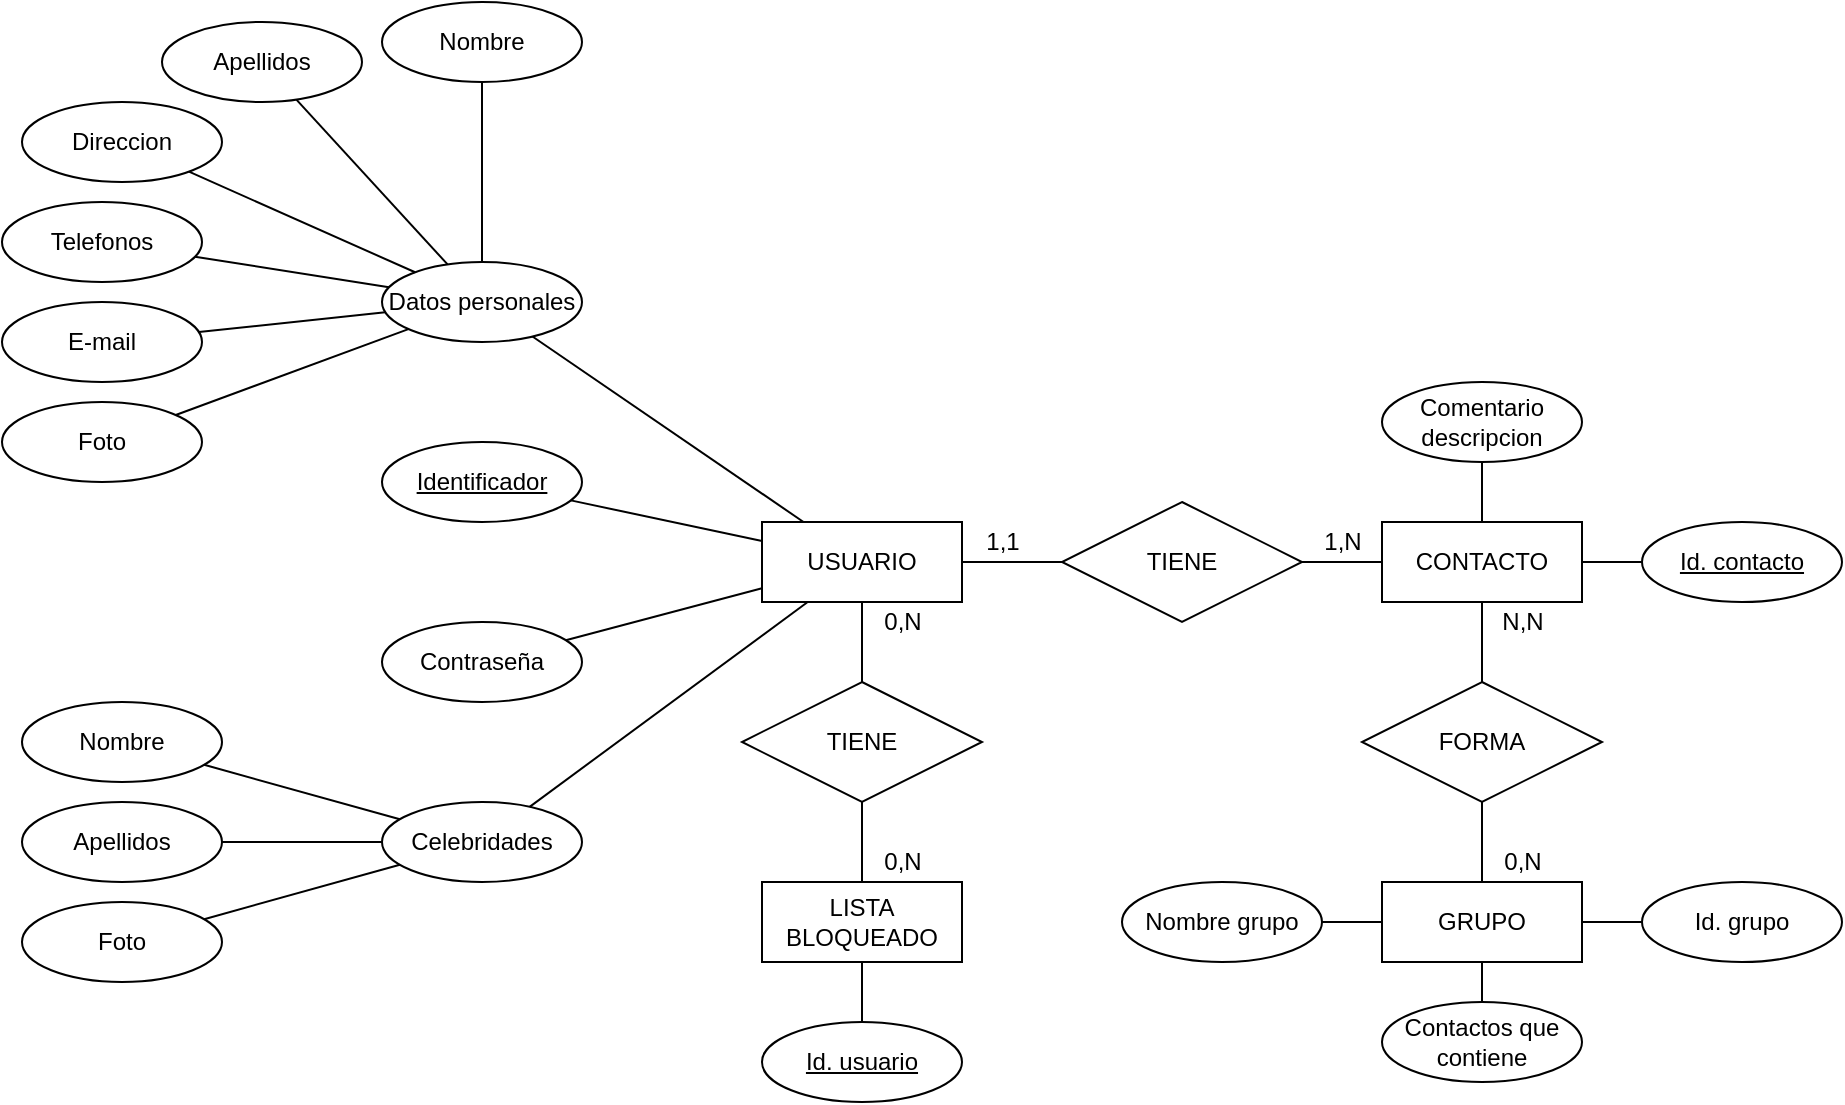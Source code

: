 <mxfile version="16.5.1" type="device"><diagram id="R2lEEEUBdFMjLlhIrx00" name="Page-1"><mxGraphModel dx="1108" dy="553" grid="1" gridSize="10" guides="1" tooltips="1" connect="1" arrows="1" fold="1" page="1" pageScale="1" pageWidth="850" pageHeight="1100" math="0" shadow="0" extFonts="Permanent Marker^https://fonts.googleapis.com/css?family=Permanent+Marker"><root><mxCell id="0"/><mxCell id="1" parent="0"/><mxCell id="73hKEzbIKcALPlw_lfDd-33" value="USUARIO" style="whiteSpace=wrap;html=1;align=center;" vertex="1" parent="1"><mxGeometry x="400" y="300" width="100" height="40" as="geometry"/></mxCell><mxCell id="73hKEzbIKcALPlw_lfDd-34" value="&lt;u&gt;Identificador&lt;/u&gt;" style="ellipse;whiteSpace=wrap;html=1;align=center;" vertex="1" parent="1"><mxGeometry x="210" y="260" width="100" height="40" as="geometry"/></mxCell><mxCell id="73hKEzbIKcALPlw_lfDd-35" value="Contraseña" style="ellipse;whiteSpace=wrap;html=1;align=center;" vertex="1" parent="1"><mxGeometry x="210" y="350" width="100" height="40" as="geometry"/></mxCell><mxCell id="73hKEzbIKcALPlw_lfDd-36" value="Datos personales" style="ellipse;whiteSpace=wrap;html=1;align=center;" vertex="1" parent="1"><mxGeometry x="210" y="170" width="100" height="40" as="geometry"/></mxCell><mxCell id="73hKEzbIKcALPlw_lfDd-37" value="Telefonos" style="ellipse;whiteSpace=wrap;html=1;align=center;" vertex="1" parent="1"><mxGeometry x="20" y="140" width="100" height="40" as="geometry"/></mxCell><mxCell id="73hKEzbIKcALPlw_lfDd-38" value="Direccion" style="ellipse;whiteSpace=wrap;html=1;align=center;" vertex="1" parent="1"><mxGeometry x="30" y="90" width="100" height="40" as="geometry"/></mxCell><mxCell id="73hKEzbIKcALPlw_lfDd-39" value="Apellidos" style="ellipse;whiteSpace=wrap;html=1;align=center;" vertex="1" parent="1"><mxGeometry x="100" y="50" width="100" height="40" as="geometry"/></mxCell><mxCell id="73hKEzbIKcALPlw_lfDd-40" value="Foto" style="ellipse;whiteSpace=wrap;html=1;align=center;" vertex="1" parent="1"><mxGeometry x="20" y="240" width="100" height="40" as="geometry"/></mxCell><mxCell id="73hKEzbIKcALPlw_lfDd-41" value="Nombre" style="ellipse;whiteSpace=wrap;html=1;align=center;" vertex="1" parent="1"><mxGeometry x="210" y="40" width="100" height="40" as="geometry"/></mxCell><mxCell id="73hKEzbIKcALPlw_lfDd-42" value="E-mail" style="ellipse;whiteSpace=wrap;html=1;align=center;" vertex="1" parent="1"><mxGeometry x="20" y="190" width="100" height="40" as="geometry"/></mxCell><mxCell id="73hKEzbIKcALPlw_lfDd-43" value="Celebridades" style="ellipse;whiteSpace=wrap;html=1;align=center;" vertex="1" parent="1"><mxGeometry x="210" y="440" width="100" height="40" as="geometry"/></mxCell><mxCell id="73hKEzbIKcALPlw_lfDd-44" value="Apellidos" style="ellipse;whiteSpace=wrap;html=1;align=center;" vertex="1" parent="1"><mxGeometry x="30" y="440" width="100" height="40" as="geometry"/></mxCell><mxCell id="73hKEzbIKcALPlw_lfDd-45" value="Foto" style="ellipse;whiteSpace=wrap;html=1;align=center;" vertex="1" parent="1"><mxGeometry x="30" y="490" width="100" height="40" as="geometry"/></mxCell><mxCell id="73hKEzbIKcALPlw_lfDd-46" value="Nombre" style="ellipse;whiteSpace=wrap;html=1;align=center;" vertex="1" parent="1"><mxGeometry x="30" y="390" width="100" height="40" as="geometry"/></mxCell><mxCell id="73hKEzbIKcALPlw_lfDd-47" value="" style="endArrow=none;html=1;rounded=0;" edge="1" parent="1" source="73hKEzbIKcALPlw_lfDd-41" target="73hKEzbIKcALPlw_lfDd-36"><mxGeometry relative="1" as="geometry"><mxPoint x="440" y="320" as="sourcePoint"/><mxPoint x="600" y="320" as="targetPoint"/></mxGeometry></mxCell><mxCell id="73hKEzbIKcALPlw_lfDd-51" value="" style="endArrow=none;html=1;rounded=0;" edge="1" parent="1" source="73hKEzbIKcALPlw_lfDd-39" target="73hKEzbIKcALPlw_lfDd-36"><mxGeometry relative="1" as="geometry"><mxPoint x="270" y="90" as="sourcePoint"/><mxPoint x="260" y="180" as="targetPoint"/></mxGeometry></mxCell><mxCell id="73hKEzbIKcALPlw_lfDd-52" value="" style="endArrow=none;html=1;rounded=0;" edge="1" parent="1" source="73hKEzbIKcALPlw_lfDd-38" target="73hKEzbIKcALPlw_lfDd-36"><mxGeometry relative="1" as="geometry"><mxPoint x="280" y="100" as="sourcePoint"/><mxPoint x="280" y="190" as="targetPoint"/></mxGeometry></mxCell><mxCell id="73hKEzbIKcALPlw_lfDd-53" value="" style="endArrow=none;html=1;rounded=0;" edge="1" parent="1" source="73hKEzbIKcALPlw_lfDd-37" target="73hKEzbIKcALPlw_lfDd-36"><mxGeometry relative="1" as="geometry"><mxPoint x="123.592" y="134.814" as="sourcePoint"/><mxPoint x="236.552" y="185.134" as="targetPoint"/></mxGeometry></mxCell><mxCell id="73hKEzbIKcALPlw_lfDd-54" value="" style="endArrow=none;html=1;rounded=0;" edge="1" parent="1" source="73hKEzbIKcALPlw_lfDd-42" target="73hKEzbIKcALPlw_lfDd-36"><mxGeometry relative="1" as="geometry"><mxPoint x="126.706" y="177.14" as="sourcePoint"/><mxPoint x="223.492" y="192.657" as="targetPoint"/></mxGeometry></mxCell><mxCell id="73hKEzbIKcALPlw_lfDd-55" value="" style="endArrow=none;html=1;rounded=0;" edge="1" parent="1" source="73hKEzbIKcALPlw_lfDd-40" target="73hKEzbIKcALPlw_lfDd-36"><mxGeometry relative="1" as="geometry"><mxPoint x="128.414" y="215.002" as="sourcePoint"/><mxPoint x="221.646" y="205.09" as="targetPoint"/></mxGeometry></mxCell><mxCell id="73hKEzbIKcALPlw_lfDd-56" value="" style="endArrow=none;html=1;rounded=0;" edge="1" parent="1" source="73hKEzbIKcALPlw_lfDd-34" target="73hKEzbIKcALPlw_lfDd-33"><mxGeometry relative="1" as="geometry"><mxPoint x="138.414" y="225.002" as="sourcePoint"/><mxPoint x="231.646" y="215.09" as="targetPoint"/></mxGeometry></mxCell><mxCell id="73hKEzbIKcALPlw_lfDd-57" value="" style="endArrow=none;html=1;rounded=0;" edge="1" parent="1" source="73hKEzbIKcALPlw_lfDd-33" target="73hKEzbIKcALPlw_lfDd-36"><mxGeometry relative="1" as="geometry"><mxPoint x="148.414" y="235.002" as="sourcePoint"/><mxPoint x="241.646" y="225.09" as="targetPoint"/></mxGeometry></mxCell><mxCell id="73hKEzbIKcALPlw_lfDd-58" value="" style="endArrow=none;html=1;rounded=0;" edge="1" parent="1" source="73hKEzbIKcALPlw_lfDd-35" target="73hKEzbIKcALPlw_lfDd-33"><mxGeometry relative="1" as="geometry"><mxPoint x="158.414" y="245.002" as="sourcePoint"/><mxPoint x="251.646" y="235.09" as="targetPoint"/></mxGeometry></mxCell><mxCell id="73hKEzbIKcALPlw_lfDd-59" value="" style="endArrow=none;html=1;rounded=0;" edge="1" parent="1" source="73hKEzbIKcALPlw_lfDd-43" target="73hKEzbIKcALPlw_lfDd-33"><mxGeometry relative="1" as="geometry"><mxPoint x="168.414" y="255.002" as="sourcePoint"/><mxPoint x="261.646" y="245.09" as="targetPoint"/></mxGeometry></mxCell><mxCell id="73hKEzbIKcALPlw_lfDd-60" value="" style="endArrow=none;html=1;rounded=0;" edge="1" parent="1" source="73hKEzbIKcALPlw_lfDd-46" target="73hKEzbIKcALPlw_lfDd-43"><mxGeometry relative="1" as="geometry"><mxPoint x="178.414" y="265.002" as="sourcePoint"/><mxPoint x="271.646" y="255.09" as="targetPoint"/></mxGeometry></mxCell><mxCell id="73hKEzbIKcALPlw_lfDd-61" value="" style="endArrow=none;html=1;rounded=0;" edge="1" parent="1" source="73hKEzbIKcALPlw_lfDd-44" target="73hKEzbIKcALPlw_lfDd-43"><mxGeometry relative="1" as="geometry"><mxPoint x="188.414" y="275.002" as="sourcePoint"/><mxPoint x="281.646" y="265.09" as="targetPoint"/></mxGeometry></mxCell><mxCell id="73hKEzbIKcALPlw_lfDd-62" value="" style="endArrow=none;html=1;rounded=0;" edge="1" parent="1" source="73hKEzbIKcALPlw_lfDd-45" target="73hKEzbIKcALPlw_lfDd-43"><mxGeometry relative="1" as="geometry"><mxPoint x="198.414" y="285.002" as="sourcePoint"/><mxPoint x="291.646" y="275.09" as="targetPoint"/></mxGeometry></mxCell><mxCell id="73hKEzbIKcALPlw_lfDd-63" value="CONTACTO" style="whiteSpace=wrap;html=1;align=center;" vertex="1" parent="1"><mxGeometry x="710" y="300" width="100" height="40" as="geometry"/></mxCell><mxCell id="73hKEzbIKcALPlw_lfDd-64" value="TIENE" style="shape=rhombus;perimeter=rhombusPerimeter;whiteSpace=wrap;html=1;align=center;" vertex="1" parent="1"><mxGeometry x="550" y="290" width="120" height="60" as="geometry"/></mxCell><mxCell id="73hKEzbIKcALPlw_lfDd-65" value="&lt;u&gt;Id. contacto&lt;/u&gt;" style="ellipse;whiteSpace=wrap;html=1;align=center;" vertex="1" parent="1"><mxGeometry x="840" y="300" width="100" height="40" as="geometry"/></mxCell><mxCell id="73hKEzbIKcALPlw_lfDd-66" value="FORMA" style="shape=rhombus;perimeter=rhombusPerimeter;whiteSpace=wrap;html=1;align=center;" vertex="1" parent="1"><mxGeometry x="700" y="380" width="120" height="60" as="geometry"/></mxCell><mxCell id="73hKEzbIKcALPlw_lfDd-67" value="GRUPO" style="whiteSpace=wrap;html=1;align=center;" vertex="1" parent="1"><mxGeometry x="710" y="480" width="100" height="40" as="geometry"/></mxCell><mxCell id="73hKEzbIKcALPlw_lfDd-68" value="TIENE" style="shape=rhombus;perimeter=rhombusPerimeter;whiteSpace=wrap;html=1;align=center;" vertex="1" parent="1"><mxGeometry x="390" y="380" width="120" height="60" as="geometry"/></mxCell><mxCell id="73hKEzbIKcALPlw_lfDd-69" value="LISTA BLOQUEADO" style="whiteSpace=wrap;html=1;align=center;" vertex="1" parent="1"><mxGeometry x="400" y="480" width="100" height="40" as="geometry"/></mxCell><mxCell id="73hKEzbIKcALPlw_lfDd-70" value="Comentario descripcion" style="ellipse;whiteSpace=wrap;html=1;align=center;" vertex="1" parent="1"><mxGeometry x="710" y="230" width="100" height="40" as="geometry"/></mxCell><mxCell id="73hKEzbIKcALPlw_lfDd-71" value="&lt;u&gt;Id. usuario&lt;/u&gt;" style="ellipse;whiteSpace=wrap;html=1;align=center;" vertex="1" parent="1"><mxGeometry x="400" y="550" width="100" height="40" as="geometry"/></mxCell><mxCell id="73hKEzbIKcALPlw_lfDd-72" value="Nombre grupo" style="ellipse;whiteSpace=wrap;html=1;align=center;" vertex="1" parent="1"><mxGeometry x="580" y="480" width="100" height="40" as="geometry"/></mxCell><mxCell id="73hKEzbIKcALPlw_lfDd-73" value="Contactos que contiene" style="ellipse;whiteSpace=wrap;html=1;align=center;" vertex="1" parent="1"><mxGeometry x="710" y="540" width="100" height="40" as="geometry"/></mxCell><mxCell id="73hKEzbIKcALPlw_lfDd-74" value="Id. grupo" style="ellipse;whiteSpace=wrap;html=1;align=center;" vertex="1" parent="1"><mxGeometry x="840" y="480" width="100" height="40" as="geometry"/></mxCell><mxCell id="73hKEzbIKcALPlw_lfDd-75" value="" style="endArrow=none;html=1;rounded=0;" edge="1" parent="1" source="73hKEzbIKcALPlw_lfDd-33" target="73hKEzbIKcALPlw_lfDd-68"><mxGeometry relative="1" as="geometry"><mxPoint x="440" y="400" as="sourcePoint"/><mxPoint x="600" y="400" as="targetPoint"/></mxGeometry></mxCell><mxCell id="73hKEzbIKcALPlw_lfDd-76" value="" style="endArrow=none;html=1;rounded=0;" edge="1" parent="1" source="73hKEzbIKcALPlw_lfDd-68" target="73hKEzbIKcALPlw_lfDd-69"><mxGeometry relative="1" as="geometry"><mxPoint x="880" y="969.091" as="sourcePoint"/><mxPoint x="460" y="390" as="targetPoint"/></mxGeometry></mxCell><mxCell id="73hKEzbIKcALPlw_lfDd-77" value="" style="endArrow=none;html=1;rounded=0;" edge="1" parent="1" source="73hKEzbIKcALPlw_lfDd-69" target="73hKEzbIKcALPlw_lfDd-71"><mxGeometry relative="1" as="geometry"><mxPoint x="460" y="510" as="sourcePoint"/><mxPoint x="460" y="490.0" as="targetPoint"/></mxGeometry></mxCell><mxCell id="73hKEzbIKcALPlw_lfDd-78" value="" style="endArrow=none;html=1;rounded=0;" edge="1" parent="1" source="73hKEzbIKcALPlw_lfDd-33" target="73hKEzbIKcALPlw_lfDd-64"><mxGeometry relative="1" as="geometry"><mxPoint x="460" y="530.0" as="sourcePoint"/><mxPoint x="460" y="560" as="targetPoint"/></mxGeometry></mxCell><mxCell id="73hKEzbIKcALPlw_lfDd-79" value="" style="endArrow=none;html=1;rounded=0;" edge="1" parent="1" source="73hKEzbIKcALPlw_lfDd-63" target="73hKEzbIKcALPlw_lfDd-64"><mxGeometry relative="1" as="geometry"><mxPoint x="470" y="540.0" as="sourcePoint"/><mxPoint x="470" y="570" as="targetPoint"/></mxGeometry></mxCell><mxCell id="73hKEzbIKcALPlw_lfDd-80" value="" style="endArrow=none;html=1;rounded=0;" edge="1" parent="1" source="73hKEzbIKcALPlw_lfDd-66" target="73hKEzbIKcALPlw_lfDd-63"><mxGeometry relative="1" as="geometry"><mxPoint x="720" y="330" as="sourcePoint"/><mxPoint x="680" y="330" as="targetPoint"/></mxGeometry></mxCell><mxCell id="73hKEzbIKcALPlw_lfDd-82" value="" style="endArrow=none;html=1;rounded=0;" edge="1" parent="1" source="73hKEzbIKcALPlw_lfDd-66" target="73hKEzbIKcALPlw_lfDd-67"><mxGeometry relative="1" as="geometry"><mxPoint x="730" y="340" as="sourcePoint"/><mxPoint x="690" y="340" as="targetPoint"/></mxGeometry></mxCell><mxCell id="73hKEzbIKcALPlw_lfDd-83" value="" style="endArrow=none;html=1;rounded=0;" edge="1" parent="1" source="73hKEzbIKcALPlw_lfDd-67" target="73hKEzbIKcALPlw_lfDd-72"><mxGeometry relative="1" as="geometry"><mxPoint x="740" y="350" as="sourcePoint"/><mxPoint x="700" y="350" as="targetPoint"/></mxGeometry></mxCell><mxCell id="73hKEzbIKcALPlw_lfDd-85" value="" style="endArrow=none;html=1;rounded=0;" edge="1" parent="1" source="73hKEzbIKcALPlw_lfDd-67" target="73hKEzbIKcALPlw_lfDd-74"><mxGeometry relative="1" as="geometry"><mxPoint x="720" y="510.0" as="sourcePoint"/><mxPoint x="690" y="510.0" as="targetPoint"/></mxGeometry></mxCell><mxCell id="73hKEzbIKcALPlw_lfDd-86" value="" style="endArrow=none;html=1;rounded=0;" edge="1" parent="1" source="73hKEzbIKcALPlw_lfDd-73" target="73hKEzbIKcALPlw_lfDd-67"><mxGeometry relative="1" as="geometry"><mxPoint x="730" y="520.0" as="sourcePoint"/><mxPoint x="700" y="520.0" as="targetPoint"/></mxGeometry></mxCell><mxCell id="73hKEzbIKcALPlw_lfDd-87" value="1,1" style="text;html=1;align=center;verticalAlign=middle;resizable=0;points=[];autosize=1;strokeColor=none;fillColor=none;" vertex="1" parent="1"><mxGeometry x="505" y="300" width="30" height="20" as="geometry"/></mxCell><mxCell id="73hKEzbIKcALPlw_lfDd-88" value="1,N" style="text;html=1;align=center;verticalAlign=middle;resizable=0;points=[];autosize=1;strokeColor=none;fillColor=none;" vertex="1" parent="1"><mxGeometry x="675" y="300" width="30" height="20" as="geometry"/></mxCell><mxCell id="73hKEzbIKcALPlw_lfDd-89" value="N,N" style="text;html=1;align=center;verticalAlign=middle;resizable=0;points=[];autosize=1;strokeColor=none;fillColor=none;" vertex="1" parent="1"><mxGeometry x="760" y="340" width="40" height="20" as="geometry"/></mxCell><mxCell id="73hKEzbIKcALPlw_lfDd-90" value="0,N" style="text;html=1;align=center;verticalAlign=middle;resizable=0;points=[];autosize=1;strokeColor=none;fillColor=none;" vertex="1" parent="1"><mxGeometry x="765" y="460" width="30" height="20" as="geometry"/></mxCell><mxCell id="73hKEzbIKcALPlw_lfDd-91" value="0,N" style="text;html=1;align=center;verticalAlign=middle;resizable=0;points=[];autosize=1;strokeColor=none;fillColor=none;" vertex="1" parent="1"><mxGeometry x="455" y="340" width="30" height="20" as="geometry"/></mxCell><mxCell id="73hKEzbIKcALPlw_lfDd-92" value="0,N" style="text;html=1;align=center;verticalAlign=middle;resizable=0;points=[];autosize=1;strokeColor=none;fillColor=none;" vertex="1" parent="1"><mxGeometry x="455" y="460" width="30" height="20" as="geometry"/></mxCell><mxCell id="73hKEzbIKcALPlw_lfDd-93" value="" style="endArrow=none;html=1;rounded=0;" edge="1" parent="1" source="73hKEzbIKcALPlw_lfDd-70" target="73hKEzbIKcALPlw_lfDd-63"><mxGeometry relative="1" as="geometry"><mxPoint x="770" y="450" as="sourcePoint"/><mxPoint x="770" y="490" as="targetPoint"/></mxGeometry></mxCell><mxCell id="73hKEzbIKcALPlw_lfDd-94" value="" style="endArrow=none;html=1;rounded=0;" edge="1" parent="1" source="73hKEzbIKcALPlw_lfDd-65" target="73hKEzbIKcALPlw_lfDd-63"><mxGeometry relative="1" as="geometry"><mxPoint x="780" y="460" as="sourcePoint"/><mxPoint x="780" y="500" as="targetPoint"/></mxGeometry></mxCell></root></mxGraphModel></diagram></mxfile>